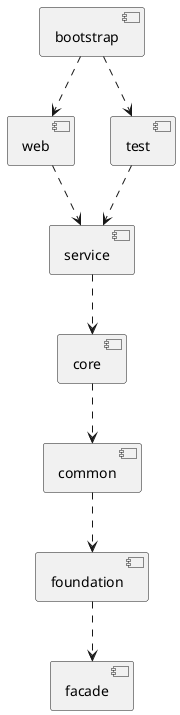 @startuml submodule

[facade]
[service]
[foundation]
[core]
[common]
[web]
[bootstrap]
[test]



bootstrap -.> test
bootstrap -.> web
test -.> service
web -.> service
service -.> core
core -.> common
common -.> foundation
foundation -.> facade

@enduml
